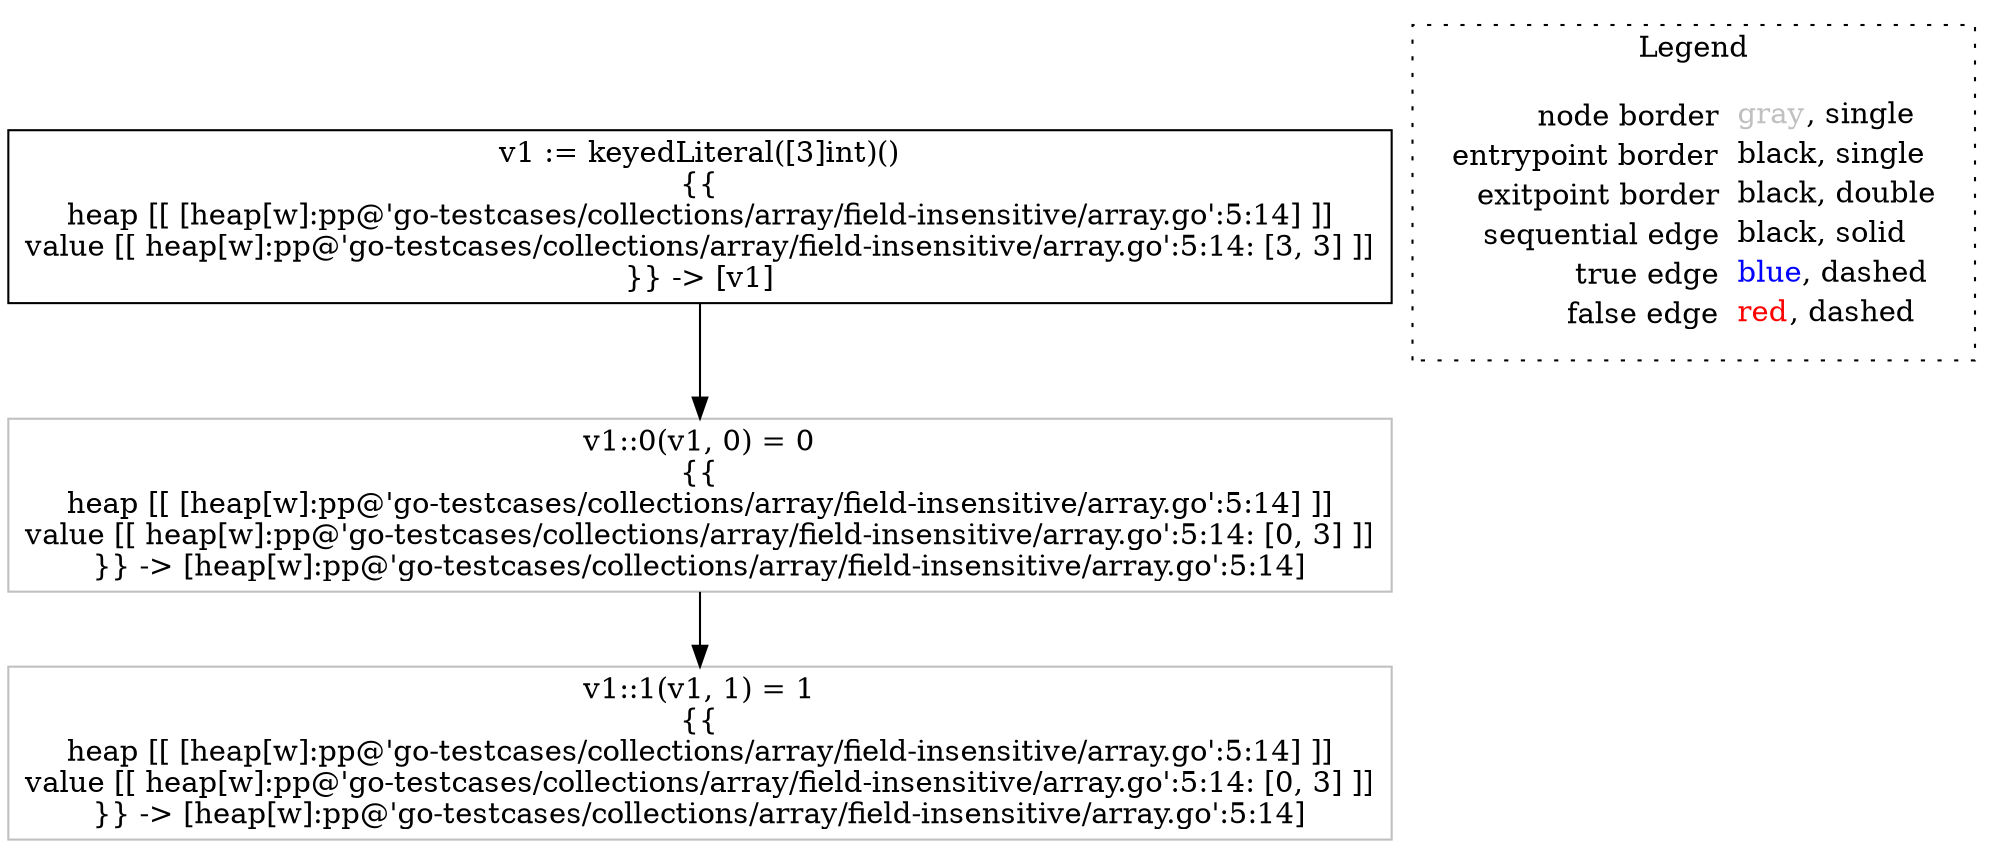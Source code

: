 digraph {
	"node0" [shape="rect",color="black",label=<v1 := keyedLiteral([3]int)()<BR/>{{<BR/>heap [[ [heap[w]:pp@'go-testcases/collections/array/field-insensitive/array.go':5:14] ]]<BR/>value [[ heap[w]:pp@'go-testcases/collections/array/field-insensitive/array.go':5:14: [3, 3] ]]<BR/>}} -&gt; [v1]>];
	"node1" [shape="rect",color="gray",label=<v1::0(v1, 0) = 0<BR/>{{<BR/>heap [[ [heap[w]:pp@'go-testcases/collections/array/field-insensitive/array.go':5:14] ]]<BR/>value [[ heap[w]:pp@'go-testcases/collections/array/field-insensitive/array.go':5:14: [0, 3] ]]<BR/>}} -&gt; [heap[w]:pp@'go-testcases/collections/array/field-insensitive/array.go':5:14]>];
	"node2" [shape="rect",color="gray",label=<v1::1(v1, 1) = 1<BR/>{{<BR/>heap [[ [heap[w]:pp@'go-testcases/collections/array/field-insensitive/array.go':5:14] ]]<BR/>value [[ heap[w]:pp@'go-testcases/collections/array/field-insensitive/array.go':5:14: [0, 3] ]]<BR/>}} -&gt; [heap[w]:pp@'go-testcases/collections/array/field-insensitive/array.go':5:14]>];
	"node1" -> "node2" [color="black"];
	"node0" -> "node1" [color="black"];
subgraph cluster_legend {
	label="Legend";
	style=dotted;
	node [shape=plaintext];
	"legend" [label=<<table border="0" cellpadding="2" cellspacing="0" cellborder="0"><tr><td align="right">node border&nbsp;</td><td align="left"><font color="gray">gray</font>, single</td></tr><tr><td align="right">entrypoint border&nbsp;</td><td align="left"><font color="black">black</font>, single</td></tr><tr><td align="right">exitpoint border&nbsp;</td><td align="left"><font color="black">black</font>, double</td></tr><tr><td align="right">sequential edge&nbsp;</td><td align="left"><font color="black">black</font>, solid</td></tr><tr><td align="right">true edge&nbsp;</td><td align="left"><font color="blue">blue</font>, dashed</td></tr><tr><td align="right">false edge&nbsp;</td><td align="left"><font color="red">red</font>, dashed</td></tr></table>>];
}

}
